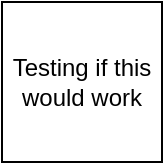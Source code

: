 <mxfile version="13.2.3" type="github">
  <diagram id="fIEsz-fqmP_6yR0TFn1L" name="ER-diagram">
    <mxGraphModel dx="1146" dy="770" grid="1" gridSize="10" guides="1" tooltips="1" connect="1" arrows="1" fold="1" page="1" pageScale="1" pageWidth="827" pageHeight="1169" math="0" shadow="0">
      <root>
        <mxCell id="0" />
        <mxCell id="1" parent="0" />
        <mxCell id="aQJBInlE8wIv1WfZj9-9-1" value="Testing if this would work&lt;br&gt;" style="whiteSpace=wrap;html=1;aspect=fixed;" vertex="1" parent="1">
          <mxGeometry x="370" y="560" width="80" height="80" as="geometry" />
        </mxCell>
      </root>
    </mxGraphModel>
  </diagram>
</mxfile>
